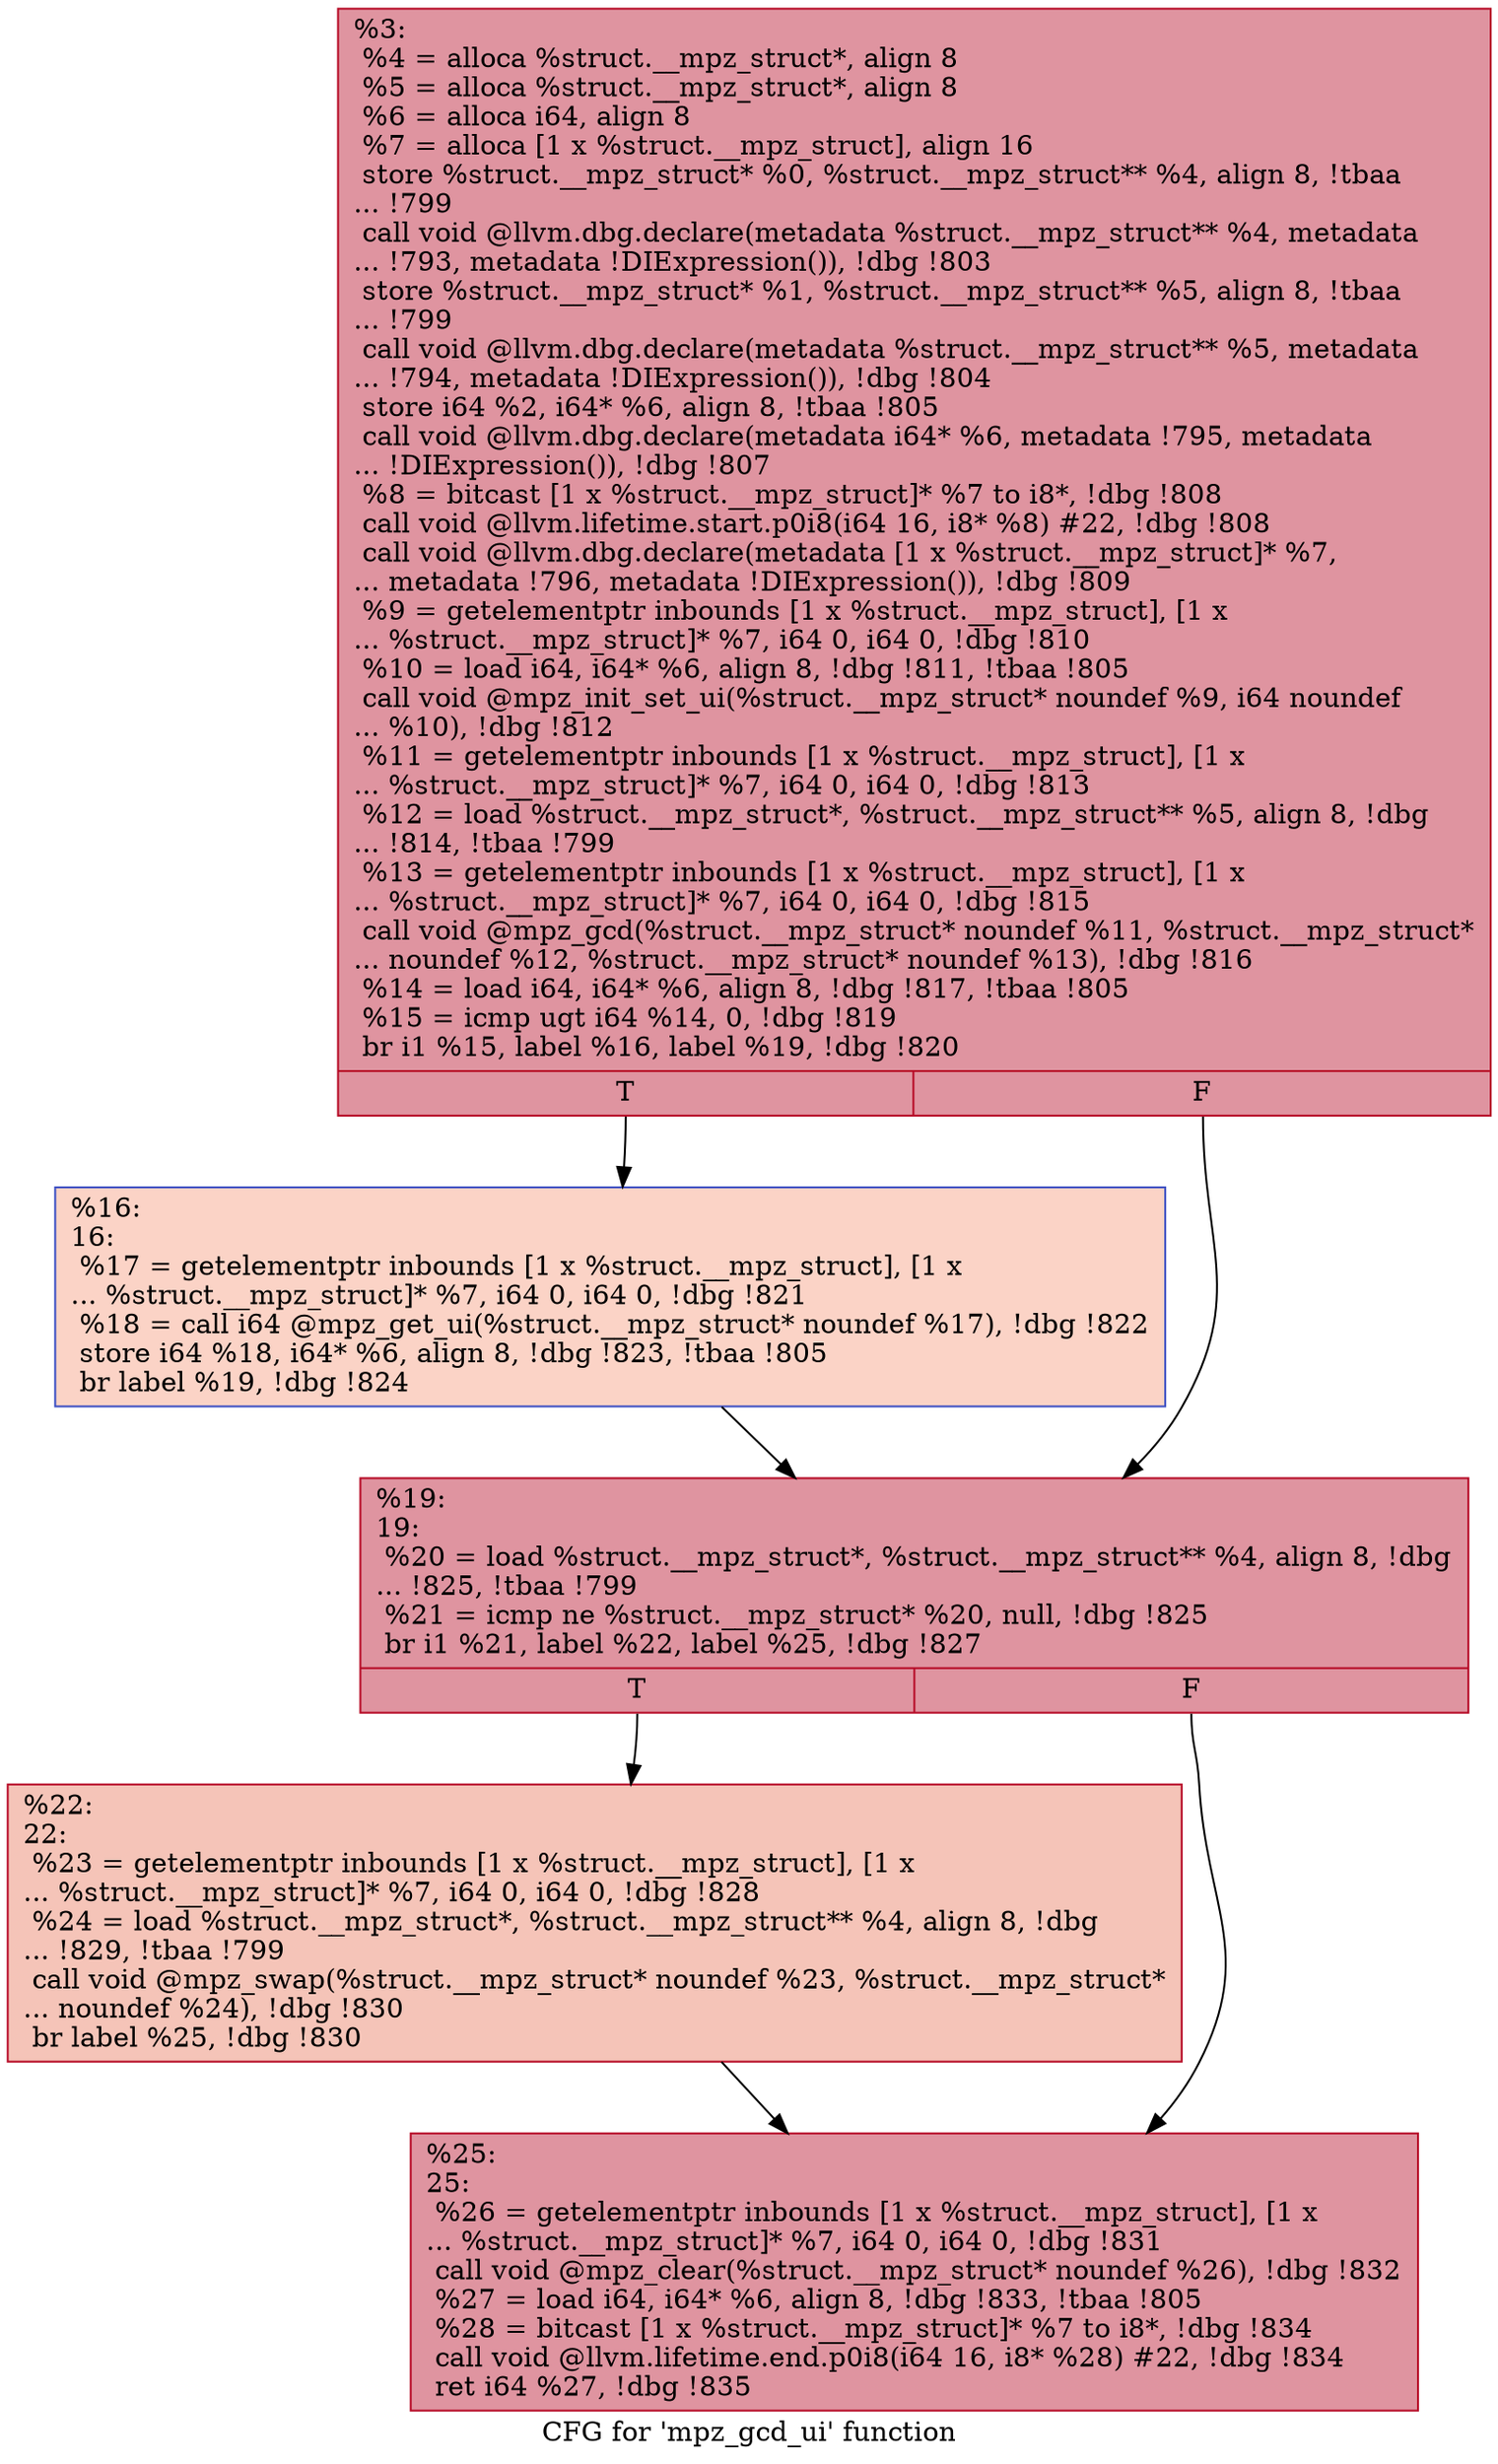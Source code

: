 digraph "CFG for 'mpz_gcd_ui' function" {
	label="CFG for 'mpz_gcd_ui' function";

	Node0x27821d0 [shape=record,color="#b70d28ff", style=filled, fillcolor="#b70d2870",label="{%3:\l  %4 = alloca %struct.__mpz_struct*, align 8\l  %5 = alloca %struct.__mpz_struct*, align 8\l  %6 = alloca i64, align 8\l  %7 = alloca [1 x %struct.__mpz_struct], align 16\l  store %struct.__mpz_struct* %0, %struct.__mpz_struct** %4, align 8, !tbaa\l... !799\l  call void @llvm.dbg.declare(metadata %struct.__mpz_struct** %4, metadata\l... !793, metadata !DIExpression()), !dbg !803\l  store %struct.__mpz_struct* %1, %struct.__mpz_struct** %5, align 8, !tbaa\l... !799\l  call void @llvm.dbg.declare(metadata %struct.__mpz_struct** %5, metadata\l... !794, metadata !DIExpression()), !dbg !804\l  store i64 %2, i64* %6, align 8, !tbaa !805\l  call void @llvm.dbg.declare(metadata i64* %6, metadata !795, metadata\l... !DIExpression()), !dbg !807\l  %8 = bitcast [1 x %struct.__mpz_struct]* %7 to i8*, !dbg !808\l  call void @llvm.lifetime.start.p0i8(i64 16, i8* %8) #22, !dbg !808\l  call void @llvm.dbg.declare(metadata [1 x %struct.__mpz_struct]* %7,\l... metadata !796, metadata !DIExpression()), !dbg !809\l  %9 = getelementptr inbounds [1 x %struct.__mpz_struct], [1 x\l... %struct.__mpz_struct]* %7, i64 0, i64 0, !dbg !810\l  %10 = load i64, i64* %6, align 8, !dbg !811, !tbaa !805\l  call void @mpz_init_set_ui(%struct.__mpz_struct* noundef %9, i64 noundef\l... %10), !dbg !812\l  %11 = getelementptr inbounds [1 x %struct.__mpz_struct], [1 x\l... %struct.__mpz_struct]* %7, i64 0, i64 0, !dbg !813\l  %12 = load %struct.__mpz_struct*, %struct.__mpz_struct** %5, align 8, !dbg\l... !814, !tbaa !799\l  %13 = getelementptr inbounds [1 x %struct.__mpz_struct], [1 x\l... %struct.__mpz_struct]* %7, i64 0, i64 0, !dbg !815\l  call void @mpz_gcd(%struct.__mpz_struct* noundef %11, %struct.__mpz_struct*\l... noundef %12, %struct.__mpz_struct* noundef %13), !dbg !816\l  %14 = load i64, i64* %6, align 8, !dbg !817, !tbaa !805\l  %15 = icmp ugt i64 %14, 0, !dbg !819\l  br i1 %15, label %16, label %19, !dbg !820\l|{<s0>T|<s1>F}}"];
	Node0x27821d0:s0 -> Node0x2782e20;
	Node0x27821d0:s1 -> Node0x2782e70;
	Node0x2782e20 [shape=record,color="#3d50c3ff", style=filled, fillcolor="#f59c7d70",label="{%16:\l16:                                               \l  %17 = getelementptr inbounds [1 x %struct.__mpz_struct], [1 x\l... %struct.__mpz_struct]* %7, i64 0, i64 0, !dbg !821\l  %18 = call i64 @mpz_get_ui(%struct.__mpz_struct* noundef %17), !dbg !822\l  store i64 %18, i64* %6, align 8, !dbg !823, !tbaa !805\l  br label %19, !dbg !824\l}"];
	Node0x2782e20 -> Node0x2782e70;
	Node0x2782e70 [shape=record,color="#b70d28ff", style=filled, fillcolor="#b70d2870",label="{%19:\l19:                                               \l  %20 = load %struct.__mpz_struct*, %struct.__mpz_struct** %4, align 8, !dbg\l... !825, !tbaa !799\l  %21 = icmp ne %struct.__mpz_struct* %20, null, !dbg !825\l  br i1 %21, label %22, label %25, !dbg !827\l|{<s0>T|<s1>F}}"];
	Node0x2782e70:s0 -> Node0x2782ec0;
	Node0x2782e70:s1 -> Node0x2782f10;
	Node0x2782ec0 [shape=record,color="#b70d28ff", style=filled, fillcolor="#e97a5f70",label="{%22:\l22:                                               \l  %23 = getelementptr inbounds [1 x %struct.__mpz_struct], [1 x\l... %struct.__mpz_struct]* %7, i64 0, i64 0, !dbg !828\l  %24 = load %struct.__mpz_struct*, %struct.__mpz_struct** %4, align 8, !dbg\l... !829, !tbaa !799\l  call void @mpz_swap(%struct.__mpz_struct* noundef %23, %struct.__mpz_struct*\l... noundef %24), !dbg !830\l  br label %25, !dbg !830\l}"];
	Node0x2782ec0 -> Node0x2782f10;
	Node0x2782f10 [shape=record,color="#b70d28ff", style=filled, fillcolor="#b70d2870",label="{%25:\l25:                                               \l  %26 = getelementptr inbounds [1 x %struct.__mpz_struct], [1 x\l... %struct.__mpz_struct]* %7, i64 0, i64 0, !dbg !831\l  call void @mpz_clear(%struct.__mpz_struct* noundef %26), !dbg !832\l  %27 = load i64, i64* %6, align 8, !dbg !833, !tbaa !805\l  %28 = bitcast [1 x %struct.__mpz_struct]* %7 to i8*, !dbg !834\l  call void @llvm.lifetime.end.p0i8(i64 16, i8* %28) #22, !dbg !834\l  ret i64 %27, !dbg !835\l}"];
}
